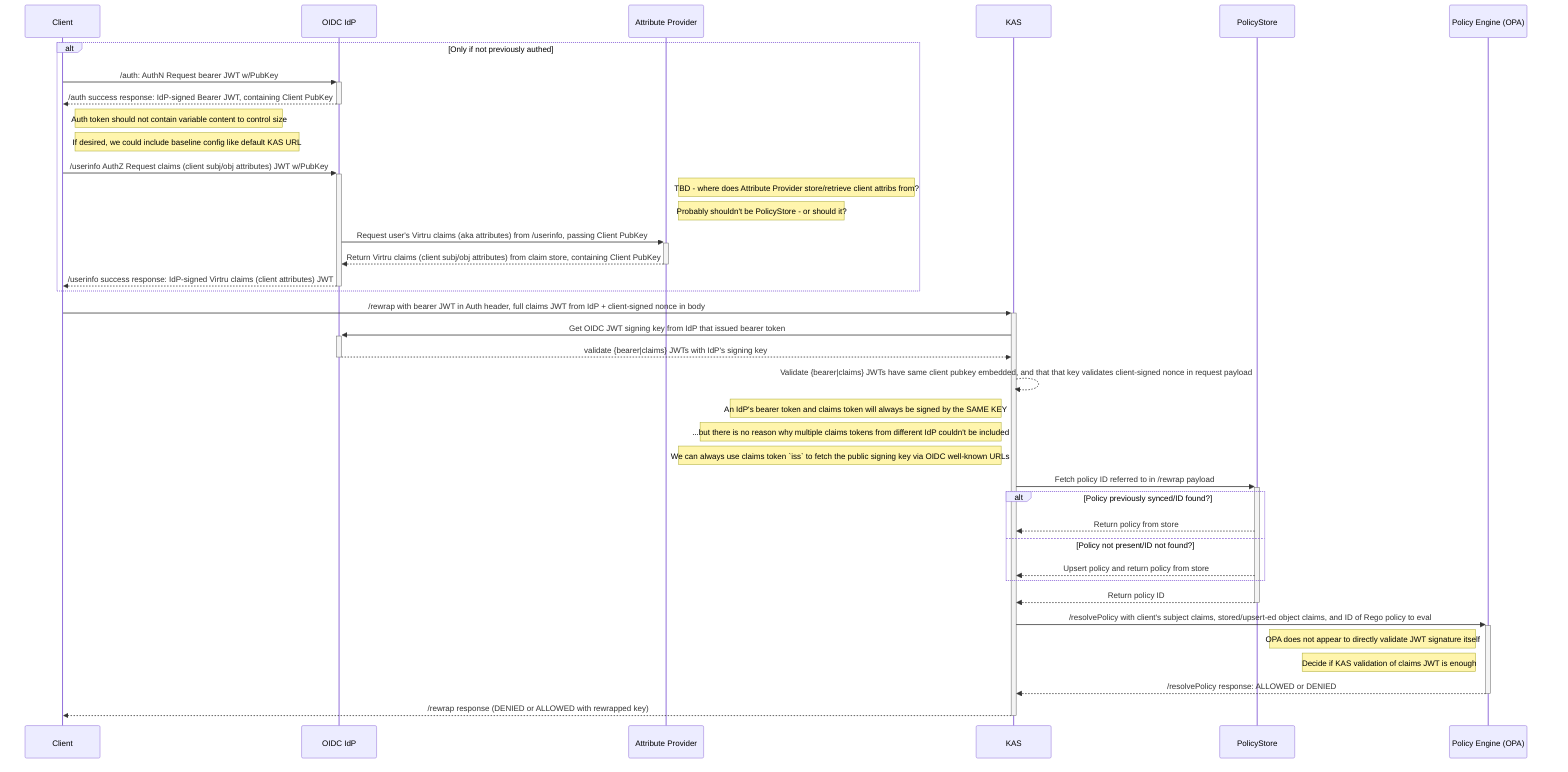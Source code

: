 sequenceDiagram

    participant Client
    participant IdP as OIDC IdP
    participant Attribute Provider
    participant KAS
    participant PolicyStore
    participant OPA as Policy Engine (OPA)


    alt Only if not previously authed
        Client->>+IdP: /auth: AuthN Request bearer JWT w/PubKey
        IdP-->>-Client: /auth success response: IdP-signed Bearer JWT, containing Client PubKey
        Note right of Client: Auth token should not contain variable content to control size
        Note right of Client: If desired, we could include baseline config like default KAS URL

        Client->>+IdP: /userinfo AuthZ Request claims (client subj/obj attributes) JWT w/PubKey
        Note right of Attribute Provider: TBD - where does Attribute Provider store/retrieve client attribs from?
        Note right of Attribute Provider: Probably shouldn't be PolicyStore - or should it?
        IdP->>+Attribute Provider: Request user's Virtru claims (aka attributes) from /userinfo, passing Client PubKey

        Attribute Provider-->>-IdP: Return Virtru claims (client subj/obj attributes) from claim store, containing Client PubKey
        IdP-->>-Client: /userinfo success response: IdP-signed Virtru claims (client attributes) JWT
    end
    Client->>+KAS: /rewrap with bearer JWT in Auth header, full claims JWT from IdP + client-signed nonce in body
    KAS->>+IdP: Get OIDC JWT signing key from IdP that issued bearer token
    IdP-->>-KAS: validate {bearer|claims} JWTs with IdP's signing key
    KAS-->>KAS: Validate {bearer|claims} JWTs have same client pubkey embedded, and that that key validates client-signed nonce in request payload
    Note left of KAS: An IdP's bearer token and claims token will always be signed by the SAME KEY
    Note left of KAS: ...but there is no reason why multiple claims tokens from different IdP couldn't be included
    Note left of KAS: We can always use claims token `iss` to fetch the public signing key via OIDC well-known URLs
    KAS->>+PolicyStore: Fetch policy ID referred to in /rewrap payload
    alt Policy previously synced/ID found?
        PolicyStore-->>KAS: Return policy from store
    else Policy not present/ID not found?
        PolicyStore-->>KAS: Upsert policy and return policy from store
    end
    PolicyStore-->>-KAS: Return policy ID
    KAS->>+OPA: /resolvePolicy with client's subject claims, stored/upsert-ed object claims, and ID of Rego policy to eval
    Note left of OPA: OPA does not appear to directly validate JWT signature itself
    Note left of OPA: Decide if KAS validation of claims JWT is enough
    OPA-->>-KAS: /resolvePolicy response: ALLOWED or DENIED

    KAS-->>-Client: /rewrap response (DENIED or ALLOWED with rewrapped key)